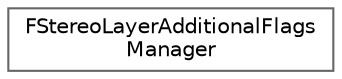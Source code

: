 digraph "Graphical Class Hierarchy"
{
 // INTERACTIVE_SVG=YES
 // LATEX_PDF_SIZE
  bgcolor="transparent";
  edge [fontname=Helvetica,fontsize=10,labelfontname=Helvetica,labelfontsize=10];
  node [fontname=Helvetica,fontsize=10,shape=box,height=0.2,width=0.4];
  rankdir="LR";
  Node0 [id="Node000000",label="FStereoLayerAdditionalFlags\lManager",height=0.2,width=0.4,color="grey40", fillcolor="white", style="filled",URL="$da/d11/classFStereoLayerAdditionalFlagsManager.html",tooltip=" "];
}
